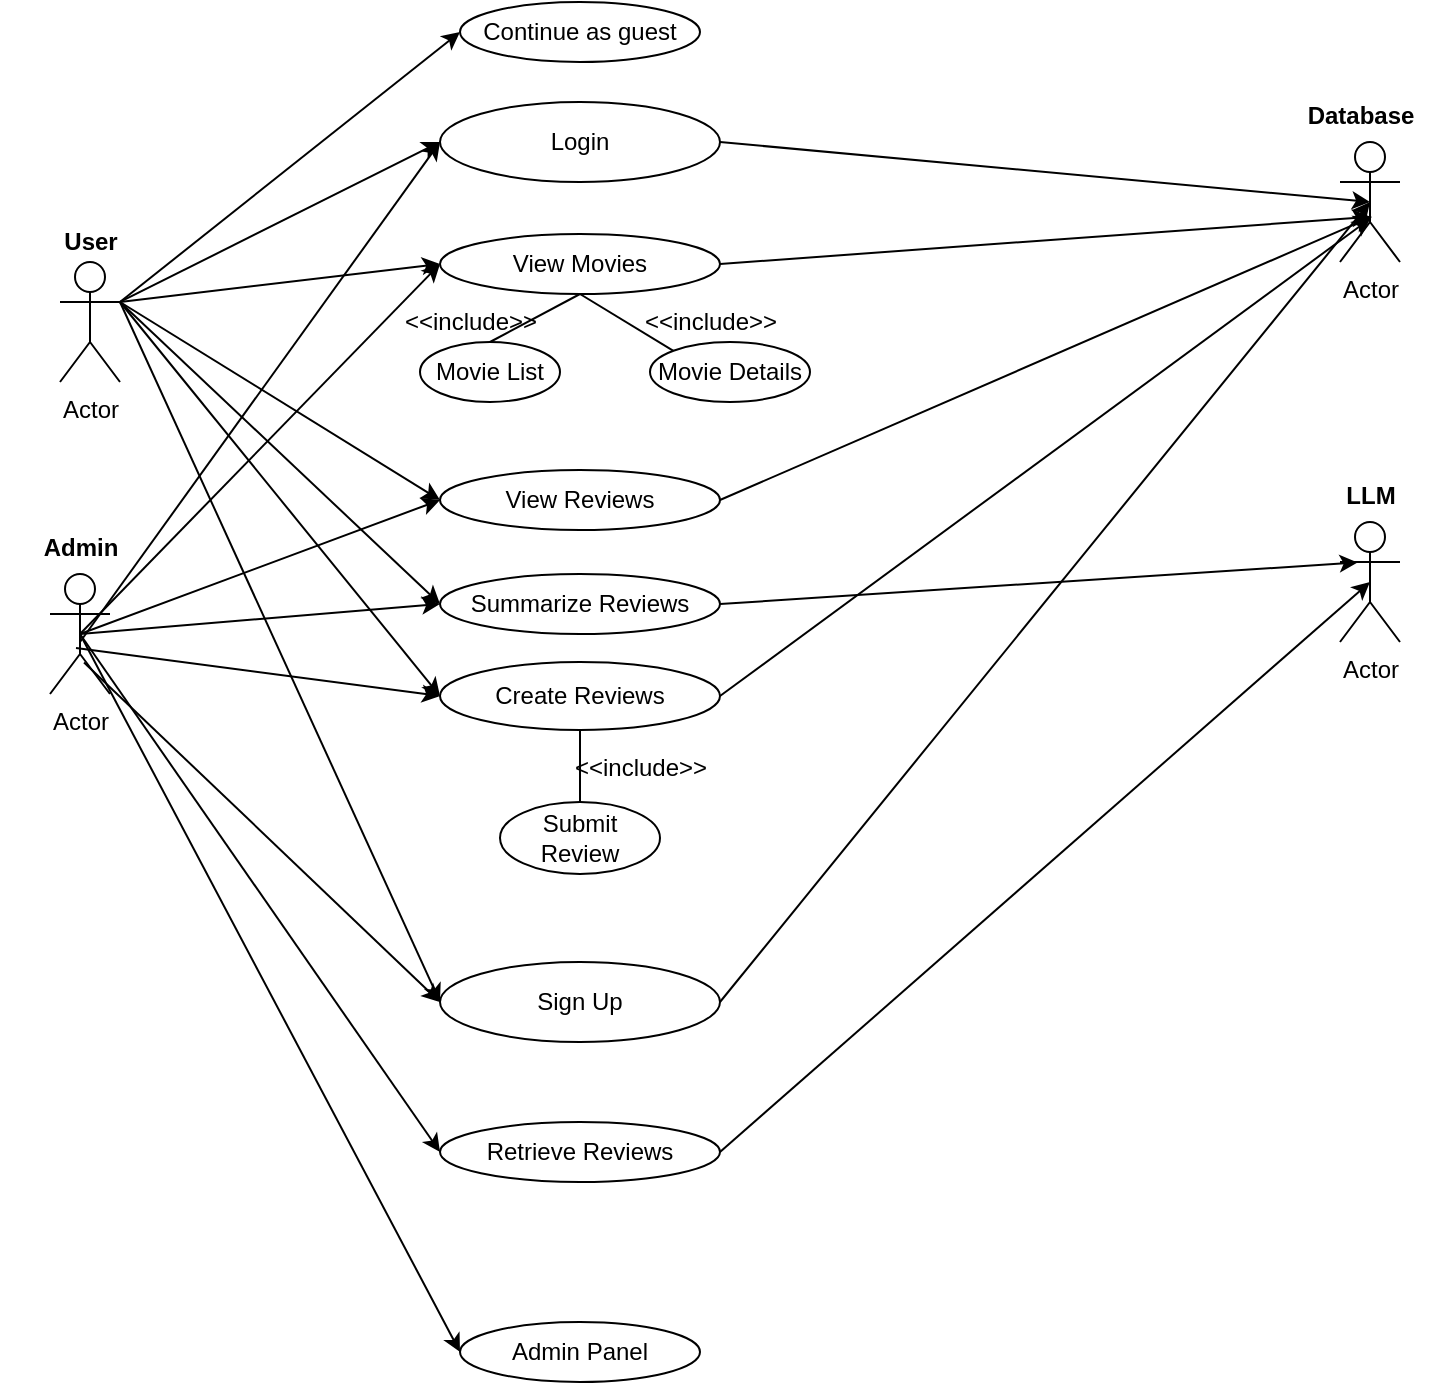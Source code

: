 <mxfile version="26.1.1">
  <diagram name="Page-1" id="w3Rp2KqtJRSP5pbtwvzK">
    <mxGraphModel dx="712" dy="875" grid="1" gridSize="10" guides="1" tooltips="1" connect="1" arrows="1" fold="1" page="1" pageScale="1" pageWidth="850" pageHeight="1100" math="0" shadow="0">
      <root>
        <mxCell id="0" />
        <mxCell id="1" parent="0" />
        <mxCell id="nBi9E348kbQNYRot8v6M-1" value="Actor" style="shape=umlActor;verticalLabelPosition=bottom;verticalAlign=top;html=1;" parent="1" vertex="1">
          <mxGeometry x="130" y="200" width="30" height="60" as="geometry" />
        </mxCell>
        <mxCell id="nBi9E348kbQNYRot8v6M-2" value="Actor" style="shape=umlActor;verticalLabelPosition=bottom;verticalAlign=top;html=1;" parent="1" vertex="1">
          <mxGeometry x="125" y="356" width="30" height="60" as="geometry" />
        </mxCell>
        <mxCell id="nBi9E348kbQNYRot8v6M-3" value="Actor" style="shape=umlActor;verticalLabelPosition=bottom;verticalAlign=top;html=1;" parent="1" vertex="1">
          <mxGeometry x="770" y="330" width="30" height="60" as="geometry" />
        </mxCell>
        <mxCell id="nBi9E348kbQNYRot8v6M-4" value="Actor" style="shape=umlActor;verticalLabelPosition=bottom;verticalAlign=top;html=1;" parent="1" vertex="1">
          <mxGeometry x="770" y="140" width="30" height="60" as="geometry" />
        </mxCell>
        <mxCell id="nBi9E348kbQNYRot8v6M-5" value="User" style="text;align=center;fontStyle=1;verticalAlign=middle;spacingLeft=3;spacingRight=3;strokeColor=none;rotatable=0;points=[[0,0.5],[1,0.5]];portConstraint=eastwest;html=1;" parent="1" vertex="1">
          <mxGeometry x="105" y="177" width="80" height="26" as="geometry" />
        </mxCell>
        <mxCell id="nBi9E348kbQNYRot8v6M-6" value="Admin" style="text;align=center;fontStyle=1;verticalAlign=middle;spacingLeft=3;spacingRight=3;strokeColor=none;rotatable=0;points=[[0,0.5],[1,0.5]];portConstraint=eastwest;html=1;" parent="1" vertex="1">
          <mxGeometry x="100" y="330" width="80" height="26" as="geometry" />
        </mxCell>
        <mxCell id="nBi9E348kbQNYRot8v6M-7" value="LLM" style="text;align=center;fontStyle=1;verticalAlign=middle;spacingLeft=3;spacingRight=3;strokeColor=none;rotatable=0;points=[[0,0.5],[1,0.5]];portConstraint=eastwest;html=1;" parent="1" vertex="1">
          <mxGeometry x="745" y="304" width="80" height="26" as="geometry" />
        </mxCell>
        <mxCell id="nBi9E348kbQNYRot8v6M-8" value="Database" style="text;align=center;fontStyle=1;verticalAlign=middle;spacingLeft=3;spacingRight=3;strokeColor=none;rotatable=0;points=[[0,0.5],[1,0.5]];portConstraint=eastwest;html=1;" parent="1" vertex="1">
          <mxGeometry x="740" y="114" width="80" height="26" as="geometry" />
        </mxCell>
        <mxCell id="nBi9E348kbQNYRot8v6M-9" value="Login" style="ellipse;whiteSpace=wrap;html=1;" parent="1" vertex="1">
          <mxGeometry x="320" y="120" width="140" height="40" as="geometry" />
        </mxCell>
        <mxCell id="nBi9E348kbQNYRot8v6M-10" value="View Movies" style="ellipse;whiteSpace=wrap;html=1;" parent="1" vertex="1">
          <mxGeometry x="320" y="186" width="140" height="30" as="geometry" />
        </mxCell>
        <mxCell id="nBi9E348kbQNYRot8v6M-11" value="View Reviews" style="ellipse;whiteSpace=wrap;html=1;" parent="1" vertex="1">
          <mxGeometry x="320" y="304" width="140" height="30" as="geometry" />
        </mxCell>
        <mxCell id="nBi9E348kbQNYRot8v6M-12" value="Summarize Reviews" style="ellipse;whiteSpace=wrap;html=1;" parent="1" vertex="1">
          <mxGeometry x="320" y="356" width="140" height="30" as="geometry" />
        </mxCell>
        <mxCell id="nBi9E348kbQNYRot8v6M-13" value="Create Reviews" style="ellipse;whiteSpace=wrap;html=1;" parent="1" vertex="1">
          <mxGeometry x="320" y="400" width="140" height="34" as="geometry" />
        </mxCell>
        <mxCell id="nBi9E348kbQNYRot8v6M-15" value="Retrieve Reviews" style="ellipse;whiteSpace=wrap;html=1;" parent="1" vertex="1">
          <mxGeometry x="320" y="630" width="140" height="30" as="geometry" />
        </mxCell>
        <mxCell id="nBi9E348kbQNYRot8v6M-16" value="" style="endArrow=classic;html=1;rounded=0;exitX=1;exitY=0.333;exitDx=0;exitDy=0;exitPerimeter=0;entryX=0;entryY=0.5;entryDx=0;entryDy=0;" parent="1" source="nBi9E348kbQNYRot8v6M-1" target="nBi9E348kbQNYRot8v6M-9" edge="1">
          <mxGeometry width="50" height="50" relative="1" as="geometry">
            <mxPoint x="400" y="320" as="sourcePoint" />
            <mxPoint x="450" y="270" as="targetPoint" />
          </mxGeometry>
        </mxCell>
        <mxCell id="nBi9E348kbQNYRot8v6M-18" value="" style="endArrow=classic;html=1;rounded=0;exitX=1;exitY=0.5;exitDx=0;exitDy=0;entryX=0.5;entryY=0.5;entryDx=0;entryDy=0;entryPerimeter=0;" parent="1" source="nBi9E348kbQNYRot8v6M-9" target="nBi9E348kbQNYRot8v6M-4" edge="1">
          <mxGeometry width="50" height="50" relative="1" as="geometry">
            <mxPoint x="170" y="230" as="sourcePoint" />
            <mxPoint x="330" y="150" as="targetPoint" />
          </mxGeometry>
        </mxCell>
        <mxCell id="nBi9E348kbQNYRot8v6M-19" value="" style="endArrow=classic;html=1;rounded=0;entryX=0;entryY=0.5;entryDx=0;entryDy=0;" parent="1" target="nBi9E348kbQNYRot8v6M-10" edge="1">
          <mxGeometry width="50" height="50" relative="1" as="geometry">
            <mxPoint x="160" y="220" as="sourcePoint" />
            <mxPoint x="450" y="270" as="targetPoint" />
          </mxGeometry>
        </mxCell>
        <mxCell id="nBi9E348kbQNYRot8v6M-20" value="" style="endArrow=classic;html=1;rounded=0;exitX=1;exitY=0.5;exitDx=0;exitDy=0;entryX=0.507;entryY=0.623;entryDx=0;entryDy=0;entryPerimeter=0;" parent="1" source="nBi9E348kbQNYRot8v6M-10" target="nBi9E348kbQNYRot8v6M-4" edge="1">
          <mxGeometry width="50" height="50" relative="1" as="geometry">
            <mxPoint x="180" y="240" as="sourcePoint" />
            <mxPoint x="340" y="160" as="targetPoint" />
          </mxGeometry>
        </mxCell>
        <mxCell id="nBi9E348kbQNYRot8v6M-21" value="" style="endArrow=classic;html=1;rounded=0;entryX=0;entryY=0.5;entryDx=0;entryDy=0;" parent="1" target="nBi9E348kbQNYRot8v6M-11" edge="1">
          <mxGeometry width="50" height="50" relative="1" as="geometry">
            <mxPoint x="160" y="220" as="sourcePoint" />
            <mxPoint x="450" y="270" as="targetPoint" />
          </mxGeometry>
        </mxCell>
        <mxCell id="nBi9E348kbQNYRot8v6M-22" value="" style="endArrow=classic;html=1;rounded=0;exitX=1;exitY=0.5;exitDx=0;exitDy=0;entryX=0.533;entryY=0.623;entryDx=0;entryDy=0;entryPerimeter=0;" parent="1" source="nBi9E348kbQNYRot8v6M-11" target="nBi9E348kbQNYRot8v6M-4" edge="1">
          <mxGeometry width="50" height="50" relative="1" as="geometry">
            <mxPoint x="190" y="250" as="sourcePoint" />
            <mxPoint x="350" y="170" as="targetPoint" />
          </mxGeometry>
        </mxCell>
        <mxCell id="nBi9E348kbQNYRot8v6M-23" value="" style="endArrow=classic;html=1;rounded=0;entryX=0;entryY=0.5;entryDx=0;entryDy=0;" parent="1" target="nBi9E348kbQNYRot8v6M-12" edge="1">
          <mxGeometry width="50" height="50" relative="1" as="geometry">
            <mxPoint x="160" y="220" as="sourcePoint" />
            <mxPoint x="360" y="180" as="targetPoint" />
          </mxGeometry>
        </mxCell>
        <mxCell id="nBi9E348kbQNYRot8v6M-24" value="" style="endArrow=classic;html=1;rounded=0;exitX=1;exitY=0.5;exitDx=0;exitDy=0;entryX=0.293;entryY=0.337;entryDx=0;entryDy=0;entryPerimeter=0;" parent="1" source="nBi9E348kbQNYRot8v6M-12" target="nBi9E348kbQNYRot8v6M-3" edge="1">
          <mxGeometry width="50" height="50" relative="1" as="geometry">
            <mxPoint x="210" y="270" as="sourcePoint" />
            <mxPoint x="370" y="190" as="targetPoint" />
          </mxGeometry>
        </mxCell>
        <mxCell id="nBi9E348kbQNYRot8v6M-25" value="" style="endArrow=classic;html=1;rounded=0;entryX=0;entryY=0.5;entryDx=0;entryDy=0;" parent="1" target="nBi9E348kbQNYRot8v6M-13" edge="1">
          <mxGeometry width="50" height="50" relative="1" as="geometry">
            <mxPoint x="160" y="220" as="sourcePoint" />
            <mxPoint x="380" y="200" as="targetPoint" />
          </mxGeometry>
        </mxCell>
        <mxCell id="nBi9E348kbQNYRot8v6M-26" value="" style="endArrow=classic;html=1;rounded=0;exitX=1;exitY=0.5;exitDx=0;exitDy=0;entryX=0.507;entryY=0.637;entryDx=0;entryDy=0;entryPerimeter=0;" parent="1" source="nBi9E348kbQNYRot8v6M-13" target="nBi9E348kbQNYRot8v6M-4" edge="1">
          <mxGeometry width="50" height="50" relative="1" as="geometry">
            <mxPoint x="230" y="290" as="sourcePoint" />
            <mxPoint x="390" y="210" as="targetPoint" />
          </mxGeometry>
        </mxCell>
        <mxCell id="nBi9E348kbQNYRot8v6M-28" value="" style="endArrow=classic;html=1;rounded=0;exitX=1;exitY=0.5;exitDx=0;exitDy=0;entryX=0.5;entryY=0.5;entryDx=0;entryDy=0;entryPerimeter=0;" parent="1" source="nBi9E348kbQNYRot8v6M-15" target="nBi9E348kbQNYRot8v6M-3" edge="1">
          <mxGeometry width="50" height="50" relative="1" as="geometry">
            <mxPoint x="400" y="320" as="sourcePoint" />
            <mxPoint x="450" y="270" as="targetPoint" />
          </mxGeometry>
        </mxCell>
        <mxCell id="nBi9E348kbQNYRot8v6M-29" value="" style="endArrow=classic;html=1;rounded=0;exitX=0.567;exitY=0.737;exitDx=0;exitDy=0;exitPerimeter=0;entryX=0;entryY=0.5;entryDx=0;entryDy=0;" parent="1" source="nBi9E348kbQNYRot8v6M-2" edge="1" target="2">
          <mxGeometry width="50" height="50" relative="1" as="geometry">
            <mxPoint x="400" y="440" as="sourcePoint" />
            <mxPoint x="320" y="405" as="targetPoint" />
          </mxGeometry>
        </mxCell>
        <mxCell id="nBi9E348kbQNYRot8v6M-30" value="" style="endArrow=classic;html=1;rounded=0;exitX=0.433;exitY=0.617;exitDx=0;exitDy=0;exitPerimeter=0;entryX=0;entryY=0.5;entryDx=0;entryDy=0;" parent="1" source="nBi9E348kbQNYRot8v6M-2" target="nBi9E348kbQNYRot8v6M-13" edge="1">
          <mxGeometry width="50" height="50" relative="1" as="geometry">
            <mxPoint x="400" y="440" as="sourcePoint" />
            <mxPoint x="450" y="390" as="targetPoint" />
          </mxGeometry>
        </mxCell>
        <mxCell id="nBi9E348kbQNYRot8v6M-31" value="" style="endArrow=classic;html=1;rounded=0;exitX=0.5;exitY=0.5;exitDx=0;exitDy=0;exitPerimeter=0;entryX=0;entryY=0.5;entryDx=0;entryDy=0;" parent="1" source="nBi9E348kbQNYRot8v6M-2" target="nBi9E348kbQNYRot8v6M-12" edge="1">
          <mxGeometry width="50" height="50" relative="1" as="geometry">
            <mxPoint x="400" y="440" as="sourcePoint" />
            <mxPoint x="450" y="390" as="targetPoint" />
          </mxGeometry>
        </mxCell>
        <mxCell id="nBi9E348kbQNYRot8v6M-32" value="" style="endArrow=classic;html=1;rounded=0;exitX=0.5;exitY=0.5;exitDx=0;exitDy=0;exitPerimeter=0;entryX=0;entryY=0.5;entryDx=0;entryDy=0;" parent="1" source="nBi9E348kbQNYRot8v6M-2" target="nBi9E348kbQNYRot8v6M-11" edge="1">
          <mxGeometry width="50" height="50" relative="1" as="geometry">
            <mxPoint x="400" y="440" as="sourcePoint" />
            <mxPoint x="450" y="390" as="targetPoint" />
          </mxGeometry>
        </mxCell>
        <mxCell id="nBi9E348kbQNYRot8v6M-33" value="" style="endArrow=classic;html=1;rounded=0;exitX=0.5;exitY=0.5;exitDx=0;exitDy=0;exitPerimeter=0;entryX=0;entryY=0.5;entryDx=0;entryDy=0;" parent="1" source="nBi9E348kbQNYRot8v6M-2" target="nBi9E348kbQNYRot8v6M-10" edge="1">
          <mxGeometry width="50" height="50" relative="1" as="geometry">
            <mxPoint x="400" y="440" as="sourcePoint" />
            <mxPoint x="450" y="390" as="targetPoint" />
          </mxGeometry>
        </mxCell>
        <mxCell id="nBi9E348kbQNYRot8v6M-34" value="" style="endArrow=classic;html=1;rounded=0;entryX=0;entryY=0.5;entryDx=0;entryDy=0;" parent="1" target="nBi9E348kbQNYRot8v6M-9" edge="1">
          <mxGeometry width="50" height="50" relative="1" as="geometry">
            <mxPoint x="140" y="390" as="sourcePoint" />
            <mxPoint x="450" y="290" as="targetPoint" />
          </mxGeometry>
        </mxCell>
        <mxCell id="2" value="Sign Up" style="ellipse;whiteSpace=wrap;html=1;" parent="1" vertex="1">
          <mxGeometry x="320" y="550" width="140" height="40" as="geometry" />
        </mxCell>
        <mxCell id="3" value="" style="endArrow=classic;html=1;exitX=1;exitY=0.333;exitDx=0;exitDy=0;exitPerimeter=0;entryX=0;entryY=0.5;entryDx=0;entryDy=0;" parent="1" source="nBi9E348kbQNYRot8v6M-1" target="2" edge="1">
          <mxGeometry width="50" height="50" relative="1" as="geometry">
            <mxPoint x="350" y="310" as="sourcePoint" />
            <mxPoint x="400" y="260" as="targetPoint" />
          </mxGeometry>
        </mxCell>
        <mxCell id="5" value="" style="endArrow=classic;html=1;exitX=1;exitY=0.5;exitDx=0;exitDy=0;entryX=0.5;entryY=0.5;entryDx=0;entryDy=0;entryPerimeter=0;" parent="1" source="2" target="nBi9E348kbQNYRot8v6M-4" edge="1">
          <mxGeometry width="50" height="50" relative="1" as="geometry">
            <mxPoint x="350" y="310" as="sourcePoint" />
            <mxPoint x="400" y="260" as="targetPoint" />
          </mxGeometry>
        </mxCell>
        <mxCell id="6" value="Continue as guest" style="ellipse;whiteSpace=wrap;html=1;" parent="1" vertex="1">
          <mxGeometry x="330" y="70" width="120" height="30" as="geometry" />
        </mxCell>
        <mxCell id="7" value="" style="endArrow=classic;html=1;entryX=0;entryY=0.5;entryDx=0;entryDy=0;" parent="1" target="6" edge="1">
          <mxGeometry width="50" height="50" relative="1" as="geometry">
            <mxPoint x="160" y="220" as="sourcePoint" />
            <mxPoint x="400" y="260" as="targetPoint" />
          </mxGeometry>
        </mxCell>
        <mxCell id="ZUMsARwYp9sks5DVWyv9-7" value="Admin Panel" style="ellipse;whiteSpace=wrap;html=1;" vertex="1" parent="1">
          <mxGeometry x="330" y="730" width="120" height="30" as="geometry" />
        </mxCell>
        <mxCell id="ZUMsARwYp9sks5DVWyv9-8" value="Movie List" style="ellipse;whiteSpace=wrap;html=1;" vertex="1" parent="1">
          <mxGeometry x="310" y="240" width="70" height="30" as="geometry" />
        </mxCell>
        <mxCell id="ZUMsARwYp9sks5DVWyv9-9" value="Submit Review" style="ellipse;whiteSpace=wrap;html=1;" vertex="1" parent="1">
          <mxGeometry x="350" y="470" width="80" height="36" as="geometry" />
        </mxCell>
        <mxCell id="ZUMsARwYp9sks5DVWyv9-11" value="Movie Details" style="ellipse;whiteSpace=wrap;html=1;" vertex="1" parent="1">
          <mxGeometry x="425" y="240" width="80" height="30" as="geometry" />
        </mxCell>
        <mxCell id="ZUMsARwYp9sks5DVWyv9-13" value="" style="endArrow=classic;html=1;rounded=0;exitX=0.5;exitY=0.5;exitDx=0;exitDy=0;exitPerimeter=0;entryX=0;entryY=0.5;entryDx=0;entryDy=0;" edge="1" parent="1" source="nBi9E348kbQNYRot8v6M-2" target="ZUMsARwYp9sks5DVWyv9-7">
          <mxGeometry width="50" height="50" relative="1" as="geometry">
            <mxPoint x="440" y="430" as="sourcePoint" />
            <mxPoint x="490" y="380" as="targetPoint" />
          </mxGeometry>
        </mxCell>
        <mxCell id="ZUMsARwYp9sks5DVWyv9-14" value="" style="endArrow=classic;html=1;rounded=0;exitX=0.5;exitY=0.5;exitDx=0;exitDy=0;exitPerimeter=0;entryX=0;entryY=0.5;entryDx=0;entryDy=0;" edge="1" parent="1" source="nBi9E348kbQNYRot8v6M-2" target="nBi9E348kbQNYRot8v6M-15">
          <mxGeometry width="50" height="50" relative="1" as="geometry">
            <mxPoint x="440" y="430" as="sourcePoint" />
            <mxPoint x="490" y="380" as="targetPoint" />
          </mxGeometry>
        </mxCell>
        <mxCell id="ZUMsARwYp9sks5DVWyv9-15" value="" style="endArrow=none;html=1;rounded=0;entryX=0.5;entryY=1;entryDx=0;entryDy=0;exitX=0.5;exitY=0;exitDx=0;exitDy=0;" edge="1" parent="1" source="ZUMsARwYp9sks5DVWyv9-8" target="nBi9E348kbQNYRot8v6M-10">
          <mxGeometry width="50" height="50" relative="1" as="geometry">
            <mxPoint x="430" y="470" as="sourcePoint" />
            <mxPoint x="480" y="420" as="targetPoint" />
          </mxGeometry>
        </mxCell>
        <mxCell id="ZUMsARwYp9sks5DVWyv9-16" value="" style="endArrow=none;html=1;rounded=0;entryX=0.5;entryY=1;entryDx=0;entryDy=0;exitX=0;exitY=0;exitDx=0;exitDy=0;" edge="1" parent="1" source="ZUMsARwYp9sks5DVWyv9-11" target="nBi9E348kbQNYRot8v6M-10">
          <mxGeometry width="50" height="50" relative="1" as="geometry">
            <mxPoint x="430" y="470" as="sourcePoint" />
            <mxPoint x="480" y="420" as="targetPoint" />
          </mxGeometry>
        </mxCell>
        <mxCell id="ZUMsARwYp9sks5DVWyv9-18" value="&amp;lt;&amp;lt;include&amp;gt;&amp;gt;" style="text;html=1;align=center;verticalAlign=middle;resizable=0;points=[];autosize=1;strokeColor=none;fillColor=none;" vertex="1" parent="1">
          <mxGeometry x="410" y="215" width="90" height="30" as="geometry" />
        </mxCell>
        <mxCell id="ZUMsARwYp9sks5DVWyv9-19" value="&amp;lt;&amp;lt;include&amp;gt;&amp;gt;" style="text;html=1;align=center;verticalAlign=middle;resizable=0;points=[];autosize=1;strokeColor=none;fillColor=none;" vertex="1" parent="1">
          <mxGeometry x="290" y="215" width="90" height="30" as="geometry" />
        </mxCell>
        <mxCell id="ZUMsARwYp9sks5DVWyv9-22" value="" style="endArrow=none;html=1;rounded=0;exitX=0.5;exitY=1;exitDx=0;exitDy=0;entryX=0.5;entryY=0;entryDx=0;entryDy=0;" edge="1" parent="1" source="nBi9E348kbQNYRot8v6M-13" target="ZUMsARwYp9sks5DVWyv9-9">
          <mxGeometry width="50" height="50" relative="1" as="geometry">
            <mxPoint x="430" y="620" as="sourcePoint" />
            <mxPoint x="480" y="570" as="targetPoint" />
          </mxGeometry>
        </mxCell>
        <mxCell id="ZUMsARwYp9sks5DVWyv9-23" value="&amp;lt;&amp;lt;include&amp;gt;&amp;gt;" style="text;html=1;align=center;verticalAlign=middle;resizable=0;points=[];autosize=1;strokeColor=none;fillColor=none;" vertex="1" parent="1">
          <mxGeometry x="375" y="438" width="90" height="30" as="geometry" />
        </mxCell>
      </root>
    </mxGraphModel>
  </diagram>
</mxfile>
